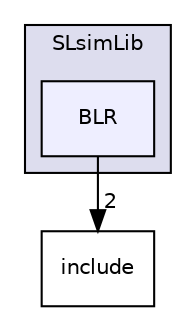 digraph "SLsimLib/BLR" {
  compound=true
  node [ fontsize="10", fontname="Helvetica"];
  edge [ labelfontsize="10", labelfontname="Helvetica"];
  subgraph clusterdir_55925bd33ed9b71a1b473542f7ae7f24 {
    graph [ bgcolor="#ddddee", pencolor="black", label="SLsimLib" fontname="Helvetica", fontsize="10", URL="dir_55925bd33ed9b71a1b473542f7ae7f24.html"]
  dir_d88c059490027f78212a44ef24f8967a [shape=box, label="BLR", style="filled", fillcolor="#eeeeff", pencolor="black", URL="dir_d88c059490027f78212a44ef24f8967a.html"];
  }
  dir_d255db3c0926674bed0b75f79a4d7ac7 [shape=box label="include" URL="dir_d255db3c0926674bed0b75f79a4d7ac7.html"];
  dir_d88c059490027f78212a44ef24f8967a->dir_d255db3c0926674bed0b75f79a4d7ac7 [headlabel="2", labeldistance=1.5 headhref="dir_000006_000011.html"];
}
